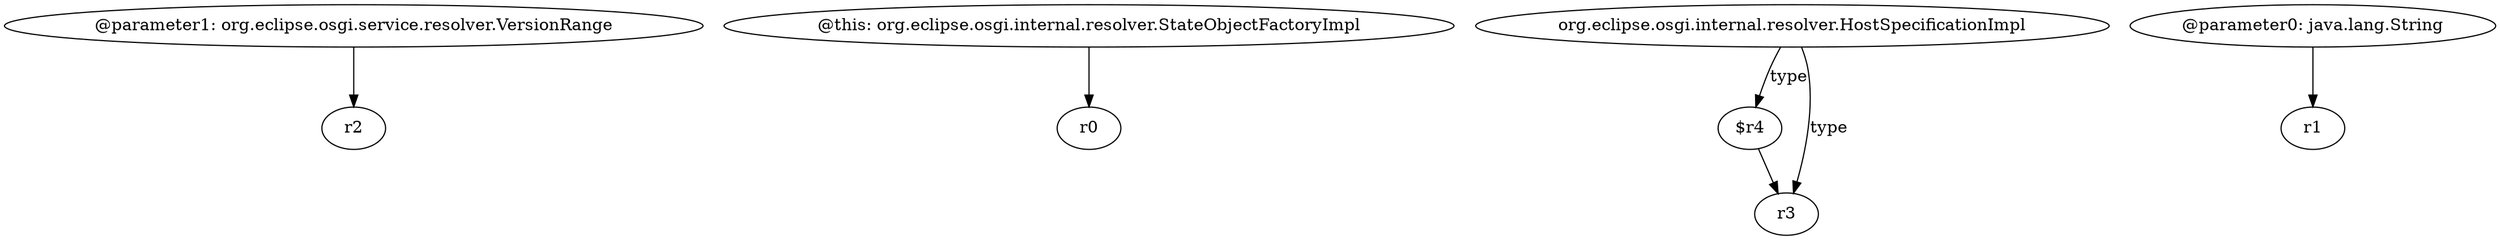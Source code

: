 digraph g {
0[label="@parameter1: org.eclipse.osgi.service.resolver.VersionRange"]
1[label="r2"]
0->1[label=""]
2[label="@this: org.eclipse.osgi.internal.resolver.StateObjectFactoryImpl"]
3[label="r0"]
2->3[label=""]
4[label="$r4"]
5[label="r3"]
4->5[label=""]
6[label="@parameter0: java.lang.String"]
7[label="r1"]
6->7[label=""]
8[label="org.eclipse.osgi.internal.resolver.HostSpecificationImpl"]
8->4[label="type"]
8->5[label="type"]
}
